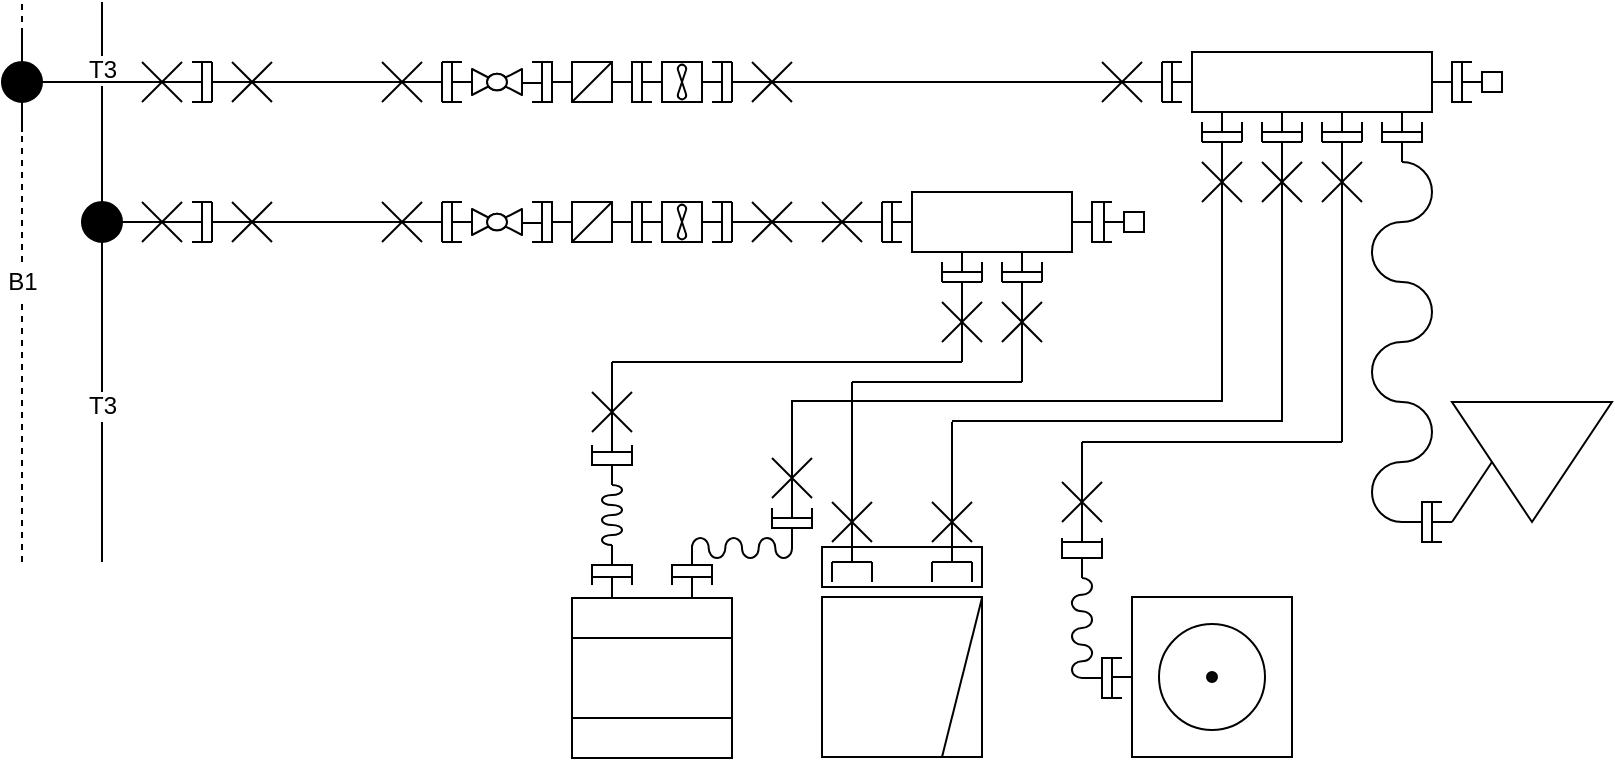 <mxfile version="10.8.0" type="github"><diagram id="KlikvjiiUTKJqwpE6vTZ" name="Page-1"><mxGraphModel dx="1099" dy="670" grid="1" gridSize="5" guides="1" tooltips="1" connect="1" arrows="1" fold="1" page="1" pageScale="1" pageWidth="850" pageHeight="1100" math="0" shadow="0"><root><mxCell id="0"/><mxCell id="1" parent="0"/><mxCell id="VxqXGjJrr0sxEX1xJO__-27" value="" style="endArrow=none;dashed=1;html=1;" parent="1" edge="1"><mxGeometry width="50" height="50" relative="1" as="geometry"><mxPoint x="40" y="480" as="sourcePoint"/><mxPoint x="40" y="200" as="targetPoint"/></mxGeometry></mxCell><mxCell id="VxqXGjJrr0sxEX1xJO__-28" value="B1&lt;br&gt;" style="text;html=1;resizable=0;points=[];align=center;verticalAlign=middle;labelBackgroundColor=#ffffff;" parent="VxqXGjJrr0sxEX1xJO__-27" vertex="1" connectable="0"><mxGeometry x="-0.107" y="-3" relative="1" as="geometry"><mxPoint x="-3" y="-15" as="offset"/></mxGeometry></mxCell><mxCell id="VxqXGjJrr0sxEX1xJO__-29" value="" style="endArrow=none;html=1;" parent="1" edge="1" source="RMMYetKMO83fnv9GqVgS-33"><mxGeometry width="50" height="50" relative="1" as="geometry"><mxPoint x="80" y="480" as="sourcePoint"/><mxPoint x="80" y="200" as="targetPoint"/></mxGeometry></mxCell><mxCell id="VxqXGjJrr0sxEX1xJO__-30" value="T3" style="text;html=1;resizable=0;points=[];align=center;verticalAlign=middle;labelBackgroundColor=#ffffff;" parent="VxqXGjJrr0sxEX1xJO__-29" vertex="1" connectable="0"><mxGeometry x="-0.086" relative="1" as="geometry"><mxPoint y="-12" as="offset"/></mxGeometry></mxCell><mxCell id="VxqXGjJrr0sxEX1xJO__-76" value="" style="group" parent="1" vertex="1" connectable="0"><mxGeometry x="30" y="500" width="40" height="20" as="geometry"/></mxCell><mxCell id="VxqXGjJrr0sxEX1xJO__-84" value="" style="endArrow=none;html=1;" parent="1" edge="1"><mxGeometry width="50" height="50" relative="1" as="geometry"><mxPoint x="100" y="240" as="sourcePoint"/><mxPoint x="40" y="240" as="targetPoint"/></mxGeometry></mxCell><mxCell id="VxqXGjJrr0sxEX1xJO__-171" value="" style="group" parent="1" vertex="1" connectable="0"><mxGeometry x="100" y="230.0" width="30" height="20" as="geometry"/></mxCell><mxCell id="VxqXGjJrr0sxEX1xJO__-172" value="" style="endArrow=none;html=1;" parent="VxqXGjJrr0sxEX1xJO__-171" edge="1"><mxGeometry width="50" height="50" relative="1" as="geometry"><mxPoint x="30" y="20" as="sourcePoint"/><mxPoint x="30" as="targetPoint"/></mxGeometry></mxCell><mxCell id="VxqXGjJrr0sxEX1xJO__-173" value="" style="endArrow=none;html=1;" parent="VxqXGjJrr0sxEX1xJO__-171" edge="1"><mxGeometry width="50" height="50" relative="1" as="geometry"><mxPoint y="10" as="sourcePoint"/><mxPoint x="30" y="10" as="targetPoint"/></mxGeometry></mxCell><mxCell id="VxqXGjJrr0sxEX1xJO__-174" value="" style="endArrow=none;html=1;" parent="VxqXGjJrr0sxEX1xJO__-171" edge="1"><mxGeometry width="50" height="50" relative="1" as="geometry"><mxPoint x="20" y="20" as="sourcePoint"/><mxPoint as="targetPoint"/></mxGeometry></mxCell><mxCell id="VxqXGjJrr0sxEX1xJO__-175" value="" style="endArrow=none;html=1;" parent="VxqXGjJrr0sxEX1xJO__-171" edge="1"><mxGeometry width="50" height="50" relative="1" as="geometry"><mxPoint y="20" as="sourcePoint"/><mxPoint x="20" as="targetPoint"/></mxGeometry></mxCell><mxCell id="VxqXGjJrr0sxEX1xJO__-183" value="" style="group;rotation=180;" parent="1" vertex="1" connectable="0"><mxGeometry x="125" y="230" width="40" height="20.0" as="geometry"/></mxCell><mxCell id="VxqXGjJrr0sxEX1xJO__-184" value="" style="endArrow=none;html=1;" parent="VxqXGjJrr0sxEX1xJO__-183" edge="1"><mxGeometry width="50" height="50" relative="1" as="geometry"><mxPoint x="10" as="sourcePoint"/><mxPoint x="10" y="20" as="targetPoint"/></mxGeometry></mxCell><mxCell id="VxqXGjJrr0sxEX1xJO__-185" value="" style="endArrow=none;html=1;" parent="VxqXGjJrr0sxEX1xJO__-183" edge="1"><mxGeometry width="50" height="50" relative="1" as="geometry"><mxPoint x="40" y="10" as="sourcePoint"/><mxPoint x="10" y="10" as="targetPoint"/></mxGeometry></mxCell><mxCell id="VxqXGjJrr0sxEX1xJO__-186" value="" style="endArrow=none;html=1;" parent="VxqXGjJrr0sxEX1xJO__-183" edge="1"><mxGeometry width="50" height="50" relative="1" as="geometry"><mxPoint x="20" as="sourcePoint"/><mxPoint x="40" y="20" as="targetPoint"/></mxGeometry></mxCell><mxCell id="VxqXGjJrr0sxEX1xJO__-187" value="" style="endArrow=none;html=1;" parent="VxqXGjJrr0sxEX1xJO__-183" edge="1"><mxGeometry width="50" height="50" relative="1" as="geometry"><mxPoint x="40" as="sourcePoint"/><mxPoint x="20" y="20" as="targetPoint"/></mxGeometry></mxCell><mxCell id="VxqXGjJrr0sxEX1xJO__-188" value="" style="endArrow=none;html=1;" parent="VxqXGjJrr0sxEX1xJO__-183" edge="1"><mxGeometry width="50" height="50" relative="1" as="geometry"><mxPoint y="20" as="sourcePoint"/><mxPoint x="10" y="20" as="targetPoint"/></mxGeometry></mxCell><mxCell id="VxqXGjJrr0sxEX1xJO__-189" value="" style="endArrow=none;html=1;" parent="VxqXGjJrr0sxEX1xJO__-183" edge="1"><mxGeometry width="50" height="50" relative="1" as="geometry"><mxPoint as="sourcePoint"/><mxPoint x="10" as="targetPoint"/></mxGeometry></mxCell><mxCell id="VxqXGjJrr0sxEX1xJO__-190" value="" style="group" parent="1" vertex="1" connectable="0"><mxGeometry x="220" y="230" width="80" height="20.5" as="geometry"/></mxCell><mxCell id="VxqXGjJrr0sxEX1xJO__-191" value="" style="endArrow=none;html=1;" parent="VxqXGjJrr0sxEX1xJO__-190" edge="1"><mxGeometry width="50" height="50" relative="1" as="geometry"><mxPoint x="30" y="20" as="sourcePoint"/><mxPoint x="30" as="targetPoint"/></mxGeometry></mxCell><mxCell id="VxqXGjJrr0sxEX1xJO__-192" value="" style="endArrow=none;html=1;" parent="VxqXGjJrr0sxEX1xJO__-190" edge="1"><mxGeometry width="50" height="50" relative="1" as="geometry"><mxPoint y="10" as="sourcePoint"/><mxPoint x="30" y="10" as="targetPoint"/></mxGeometry></mxCell><mxCell id="VxqXGjJrr0sxEX1xJO__-193" value="" style="endArrow=none;html=1;" parent="VxqXGjJrr0sxEX1xJO__-190" edge="1"><mxGeometry width="50" height="50" relative="1" as="geometry"><mxPoint x="20" y="20" as="sourcePoint"/><mxPoint as="targetPoint"/></mxGeometry></mxCell><mxCell id="VxqXGjJrr0sxEX1xJO__-194" value="" style="endArrow=none;html=1;" parent="VxqXGjJrr0sxEX1xJO__-190" edge="1"><mxGeometry width="50" height="50" relative="1" as="geometry"><mxPoint y="20" as="sourcePoint"/><mxPoint x="20" as="targetPoint"/></mxGeometry></mxCell><mxCell id="VxqXGjJrr0sxEX1xJO__-195" value="" style="endArrow=none;html=1;" parent="VxqXGjJrr0sxEX1xJO__-190" edge="1"><mxGeometry width="50" height="50" relative="1" as="geometry"><mxPoint x="40" y="1.137e-13" as="sourcePoint"/><mxPoint x="30" y="1.137e-13" as="targetPoint"/></mxGeometry></mxCell><mxCell id="VxqXGjJrr0sxEX1xJO__-196" value="" style="endArrow=none;html=1;" parent="VxqXGjJrr0sxEX1xJO__-190" edge="1"><mxGeometry width="50" height="50" relative="1" as="geometry"><mxPoint x="40" y="20.0" as="sourcePoint"/><mxPoint x="30" y="20.0" as="targetPoint"/></mxGeometry></mxCell><mxCell id="RMMYetKMO83fnv9GqVgS-141" value="" style="group" vertex="1" connectable="0" parent="VxqXGjJrr0sxEX1xJO__-190"><mxGeometry x="35" width="45" height="20.5" as="geometry"/></mxCell><mxCell id="RMMYetKMO83fnv9GqVgS-142" value="" style="verticalLabelPosition=bottom;align=center;html=1;verticalAlign=top;pointerEvents=1;dashed=0;shape=mxgraph.pid2valves.valve;valveType=ball" vertex="1" parent="RMMYetKMO83fnv9GqVgS-141"><mxGeometry x="10" y="3.5" width="25" height="13" as="geometry"/></mxCell><mxCell id="RMMYetKMO83fnv9GqVgS-143" value="" style="verticalLabelPosition=bottom;align=center;dashed=0;html=1;verticalAlign=top;shape=mxgraph.pid.piping.flange_in;pointerEvents=1;" vertex="1" parent="RMMYetKMO83fnv9GqVgS-141"><mxGeometry x="35" y="0.5" width="10" height="20" as="geometry"/></mxCell><mxCell id="RMMYetKMO83fnv9GqVgS-144" value="" style="verticalLabelPosition=bottom;align=center;dashed=0;html=1;verticalAlign=top;shape=mxgraph.pid.piping.flange_in;pointerEvents=1;direction=west;" vertex="1" parent="RMMYetKMO83fnv9GqVgS-141"><mxGeometry width="10" height="20" as="geometry"/></mxCell><mxCell id="VxqXGjJrr0sxEX1xJO__-208" value="" style="endArrow=none;html=1;" parent="1" edge="1"><mxGeometry width="50" height="50" relative="1" as="geometry"><mxPoint x="165" y="240" as="sourcePoint"/><mxPoint x="220" y="240" as="targetPoint"/></mxGeometry></mxCell><mxCell id="VxqXGjJrr0sxEX1xJO__-222" value="" style="verticalLabelPosition=bottom;align=center;dashed=0;html=1;verticalAlign=top;shape=mxgraph.pid.piping.welded_connection;direction=south;" parent="1" vertex="1"><mxGeometry x="30" y="215" width="20" height="50" as="geometry"/></mxCell><mxCell id="VxqXGjJrr0sxEX1xJO__-228" value="" style="group;direction=west;rotation=180;" parent="1" vertex="1" connectable="0"><mxGeometry x="385" y="230" width="40" height="20.0" as="geometry"/></mxCell><mxCell id="VxqXGjJrr0sxEX1xJO__-229" value="" style="endArrow=none;html=1;" parent="VxqXGjJrr0sxEX1xJO__-228" edge="1"><mxGeometry width="50" height="50" relative="1" as="geometry"><mxPoint x="10" as="sourcePoint"/><mxPoint x="10" y="20" as="targetPoint"/></mxGeometry></mxCell><mxCell id="VxqXGjJrr0sxEX1xJO__-230" value="" style="endArrow=none;html=1;" parent="VxqXGjJrr0sxEX1xJO__-228" edge="1"><mxGeometry width="50" height="50" relative="1" as="geometry"><mxPoint x="40" y="10" as="sourcePoint"/><mxPoint x="10" y="10" as="targetPoint"/></mxGeometry></mxCell><mxCell id="VxqXGjJrr0sxEX1xJO__-231" value="" style="endArrow=none;html=1;" parent="VxqXGjJrr0sxEX1xJO__-228" edge="1"><mxGeometry width="50" height="50" relative="1" as="geometry"><mxPoint x="20" as="sourcePoint"/><mxPoint x="40" y="20" as="targetPoint"/></mxGeometry></mxCell><mxCell id="VxqXGjJrr0sxEX1xJO__-232" value="" style="endArrow=none;html=1;" parent="VxqXGjJrr0sxEX1xJO__-228" edge="1"><mxGeometry width="50" height="50" relative="1" as="geometry"><mxPoint x="40" as="sourcePoint"/><mxPoint x="20" y="20" as="targetPoint"/></mxGeometry></mxCell><mxCell id="VxqXGjJrr0sxEX1xJO__-233" value="" style="endArrow=none;html=1;" parent="VxqXGjJrr0sxEX1xJO__-228" edge="1"><mxGeometry width="50" height="50" relative="1" as="geometry"><mxPoint y="20" as="sourcePoint"/><mxPoint x="10" y="20" as="targetPoint"/></mxGeometry></mxCell><mxCell id="VxqXGjJrr0sxEX1xJO__-234" value="" style="endArrow=none;html=1;" parent="VxqXGjJrr0sxEX1xJO__-228" edge="1"><mxGeometry width="50" height="50" relative="1" as="geometry"><mxPoint as="sourcePoint"/><mxPoint x="10" as="targetPoint"/></mxGeometry></mxCell><mxCell id="VxqXGjJrr0sxEX1xJO__-235" value="" style="group" parent="1" vertex="1" connectable="0"><mxGeometry x="580" y="230" width="40" height="20.0" as="geometry"/></mxCell><mxCell id="VxqXGjJrr0sxEX1xJO__-236" value="" style="endArrow=none;html=1;" parent="VxqXGjJrr0sxEX1xJO__-235" edge="1"><mxGeometry width="50" height="50" relative="1" as="geometry"><mxPoint x="30" y="20" as="sourcePoint"/><mxPoint x="30" as="targetPoint"/></mxGeometry></mxCell><mxCell id="VxqXGjJrr0sxEX1xJO__-237" value="" style="endArrow=none;html=1;" parent="VxqXGjJrr0sxEX1xJO__-235" edge="1"><mxGeometry width="50" height="50" relative="1" as="geometry"><mxPoint y="10" as="sourcePoint"/><mxPoint x="30" y="10" as="targetPoint"/></mxGeometry></mxCell><mxCell id="VxqXGjJrr0sxEX1xJO__-238" value="" style="endArrow=none;html=1;" parent="VxqXGjJrr0sxEX1xJO__-235" edge="1"><mxGeometry width="50" height="50" relative="1" as="geometry"><mxPoint x="20" y="20" as="sourcePoint"/><mxPoint as="targetPoint"/></mxGeometry></mxCell><mxCell id="VxqXGjJrr0sxEX1xJO__-239" value="" style="endArrow=none;html=1;" parent="VxqXGjJrr0sxEX1xJO__-235" edge="1"><mxGeometry width="50" height="50" relative="1" as="geometry"><mxPoint y="20" as="sourcePoint"/><mxPoint x="20" as="targetPoint"/></mxGeometry></mxCell><mxCell id="VxqXGjJrr0sxEX1xJO__-240" value="" style="endArrow=none;html=1;" parent="VxqXGjJrr0sxEX1xJO__-235" edge="1"><mxGeometry width="50" height="50" relative="1" as="geometry"><mxPoint x="40" y="1.137e-13" as="sourcePoint"/><mxPoint x="30" y="1.137e-13" as="targetPoint"/></mxGeometry></mxCell><mxCell id="VxqXGjJrr0sxEX1xJO__-241" value="" style="endArrow=none;html=1;" parent="VxqXGjJrr0sxEX1xJO__-235" edge="1"><mxGeometry width="50" height="50" relative="1" as="geometry"><mxPoint x="40" y="20.0" as="sourcePoint"/><mxPoint x="30" y="20.0" as="targetPoint"/></mxGeometry></mxCell><mxCell id="VxqXGjJrr0sxEX1xJO__-243" value="" style="verticalLabelPosition=bottom;align=center;dashed=0;html=1;verticalAlign=top;shape=mxgraph.pid.piping.plug;" parent="1" vertex="1"><mxGeometry x="770" y="235" width="10" height="10" as="geometry"/></mxCell><mxCell id="VxqXGjJrr0sxEX1xJO__-249" value="" style="verticalLabelPosition=bottom;align=center;dashed=0;html=1;verticalAlign=top;shape=mxgraph.pid.piping.flange_in;pointerEvents=1;direction=west;" parent="1" vertex="1"><mxGeometry x="760" y="230.0" width="10" height="20" as="geometry"/></mxCell><mxCell id="VxqXGjJrr0sxEX1xJO__-255" value="" style="group" parent="1" vertex="1" connectable="0"><mxGeometry x="615" y="225" width="150" height="65.0" as="geometry"/></mxCell><mxCell id="VxqXGjJrr0sxEX1xJO__-247" value="" style="group" parent="VxqXGjJrr0sxEX1xJO__-255" vertex="1" connectable="0"><mxGeometry width="150" height="30" as="geometry"/></mxCell><mxCell id="VxqXGjJrr0sxEX1xJO__-244" value="" style="rounded=0;whiteSpace=wrap;html=1;" parent="VxqXGjJrr0sxEX1xJO__-247" vertex="1"><mxGeometry x="10" width="120" height="30" as="geometry"/></mxCell><mxCell id="VxqXGjJrr0sxEX1xJO__-245" value="" style="verticalLabelPosition=bottom;align=center;dashed=0;html=1;verticalAlign=top;shape=mxgraph.pid.piping.flange_in;pointerEvents=1;direction=west;" parent="VxqXGjJrr0sxEX1xJO__-247" vertex="1"><mxGeometry y="5.0" width="10" height="20" as="geometry"/></mxCell><mxCell id="VxqXGjJrr0sxEX1xJO__-246" value="" style="verticalLabelPosition=bottom;align=center;dashed=0;html=1;verticalAlign=top;shape=mxgraph.pid.piping.hose_connection;pointerEvents=1;" parent="VxqXGjJrr0sxEX1xJO__-247" vertex="1"><mxGeometry x="130" y="5.0" width="20" height="20" as="geometry"/></mxCell><mxCell id="VxqXGjJrr0sxEX1xJO__-251" value="" style="verticalLabelPosition=bottom;align=center;dashed=0;html=1;verticalAlign=top;shape=mxgraph.pid.piping.flange_in;pointerEvents=1;direction=south;" parent="VxqXGjJrr0sxEX1xJO__-255" vertex="1"><mxGeometry x="15" y="30.0" width="20" height="10" as="geometry"/></mxCell><mxCell id="VxqXGjJrr0sxEX1xJO__-252" value="" style="verticalLabelPosition=bottom;align=center;dashed=0;html=1;verticalAlign=top;shape=mxgraph.pid.piping.flange_in;pointerEvents=1;direction=south;" parent="VxqXGjJrr0sxEX1xJO__-255" vertex="1"><mxGeometry x="45" y="30.0" width="20" height="10" as="geometry"/></mxCell><mxCell id="VxqXGjJrr0sxEX1xJO__-253" value="" style="verticalLabelPosition=bottom;align=center;dashed=0;html=1;verticalAlign=top;shape=mxgraph.pid.piping.flange_in;pointerEvents=1;direction=south;" parent="VxqXGjJrr0sxEX1xJO__-255" vertex="1"><mxGeometry x="75" y="30.0" width="20" height="10" as="geometry"/></mxCell><mxCell id="VxqXGjJrr0sxEX1xJO__-254" value="" style="verticalLabelPosition=bottom;align=center;dashed=0;html=1;verticalAlign=top;shape=mxgraph.pid.piping.flange_in;pointerEvents=1;direction=south;" parent="VxqXGjJrr0sxEX1xJO__-255" vertex="1"><mxGeometry x="105" y="30.0" width="20" height="10" as="geometry"/></mxCell><mxCell id="VxqXGjJrr0sxEX1xJO__-270" value="" style="group;direction=west;rotation=-89;" parent="VxqXGjJrr0sxEX1xJO__-255" vertex="1" connectable="0"><mxGeometry x="65" y="45" width="40" height="20.0" as="geometry"/></mxCell><mxCell id="VxqXGjJrr0sxEX1xJO__-271" value="" style="endArrow=none;html=1;" parent="VxqXGjJrr0sxEX1xJO__-270" edge="1"><mxGeometry width="50" height="50" relative="1" as="geometry"><mxPoint x="30" as="sourcePoint"/><mxPoint x="10" as="targetPoint"/></mxGeometry></mxCell><mxCell id="VxqXGjJrr0sxEX1xJO__-272" value="" style="endArrow=none;html=1;" parent="VxqXGjJrr0sxEX1xJO__-270" edge="1"><mxGeometry width="50" height="50" relative="1" as="geometry"><mxPoint x="20" y="30" as="sourcePoint"/><mxPoint x="20" as="targetPoint"/></mxGeometry></mxCell><mxCell id="VxqXGjJrr0sxEX1xJO__-273" value="" style="endArrow=none;html=1;" parent="VxqXGjJrr0sxEX1xJO__-270" edge="1"><mxGeometry width="50" height="50" relative="1" as="geometry"><mxPoint x="30" y="10" as="sourcePoint"/><mxPoint x="10" y="30" as="targetPoint"/></mxGeometry></mxCell><mxCell id="VxqXGjJrr0sxEX1xJO__-274" value="" style="endArrow=none;html=1;" parent="VxqXGjJrr0sxEX1xJO__-270" edge="1"><mxGeometry width="50" height="50" relative="1" as="geometry"><mxPoint x="30" y="30" as="sourcePoint"/><mxPoint x="10" y="10" as="targetPoint"/></mxGeometry></mxCell><mxCell id="VxqXGjJrr0sxEX1xJO__-275" value="" style="endArrow=none;html=1;" parent="VxqXGjJrr0sxEX1xJO__-270" edge="1"><mxGeometry width="50" height="50" relative="1" as="geometry"><mxPoint x="10" y="-10" as="sourcePoint"/><mxPoint x="10" as="targetPoint"/></mxGeometry></mxCell><mxCell id="VxqXGjJrr0sxEX1xJO__-276" value="" style="endArrow=none;html=1;" parent="VxqXGjJrr0sxEX1xJO__-270" edge="1"><mxGeometry width="50" height="50" relative="1" as="geometry"><mxPoint x="30" y="-10" as="sourcePoint"/><mxPoint x="30" as="targetPoint"/></mxGeometry></mxCell><mxCell id="VxqXGjJrr0sxEX1xJO__-256" value="" style="group;direction=west;rotation=-89;" parent="1" vertex="1" connectable="0"><mxGeometry x="620" y="270" width="40" height="20.0" as="geometry"/></mxCell><mxCell id="VxqXGjJrr0sxEX1xJO__-257" value="" style="endArrow=none;html=1;" parent="VxqXGjJrr0sxEX1xJO__-256" edge="1"><mxGeometry width="50" height="50" relative="1" as="geometry"><mxPoint x="30" as="sourcePoint"/><mxPoint x="10" as="targetPoint"/></mxGeometry></mxCell><mxCell id="VxqXGjJrr0sxEX1xJO__-258" value="" style="endArrow=none;html=1;" parent="VxqXGjJrr0sxEX1xJO__-256" edge="1"><mxGeometry width="50" height="50" relative="1" as="geometry"><mxPoint x="20" y="30" as="sourcePoint"/><mxPoint x="20" as="targetPoint"/></mxGeometry></mxCell><mxCell id="VxqXGjJrr0sxEX1xJO__-259" value="" style="endArrow=none;html=1;" parent="VxqXGjJrr0sxEX1xJO__-256" edge="1"><mxGeometry width="50" height="50" relative="1" as="geometry"><mxPoint x="30" y="10" as="sourcePoint"/><mxPoint x="10" y="30" as="targetPoint"/></mxGeometry></mxCell><mxCell id="VxqXGjJrr0sxEX1xJO__-260" value="" style="endArrow=none;html=1;" parent="VxqXGjJrr0sxEX1xJO__-256" edge="1"><mxGeometry width="50" height="50" relative="1" as="geometry"><mxPoint x="30" y="30" as="sourcePoint"/><mxPoint x="10" y="10" as="targetPoint"/></mxGeometry></mxCell><mxCell id="VxqXGjJrr0sxEX1xJO__-261" value="" style="endArrow=none;html=1;" parent="VxqXGjJrr0sxEX1xJO__-256" edge="1"><mxGeometry width="50" height="50" relative="1" as="geometry"><mxPoint x="10" y="-10" as="sourcePoint"/><mxPoint x="10" as="targetPoint"/></mxGeometry></mxCell><mxCell id="VxqXGjJrr0sxEX1xJO__-262" value="" style="endArrow=none;html=1;" parent="VxqXGjJrr0sxEX1xJO__-256" edge="1"><mxGeometry width="50" height="50" relative="1" as="geometry"><mxPoint x="30" y="-10" as="sourcePoint"/><mxPoint x="30" as="targetPoint"/></mxGeometry></mxCell><mxCell id="VxqXGjJrr0sxEX1xJO__-263" value="" style="group;direction=west;rotation=-89;" parent="1" vertex="1" connectable="0"><mxGeometry x="650" y="270" width="40" height="20.0" as="geometry"/></mxCell><mxCell id="VxqXGjJrr0sxEX1xJO__-264" value="" style="endArrow=none;html=1;" parent="VxqXGjJrr0sxEX1xJO__-263" edge="1"><mxGeometry width="50" height="50" relative="1" as="geometry"><mxPoint x="30" as="sourcePoint"/><mxPoint x="10" as="targetPoint"/></mxGeometry></mxCell><mxCell id="VxqXGjJrr0sxEX1xJO__-265" value="" style="endArrow=none;html=1;" parent="VxqXGjJrr0sxEX1xJO__-263" edge="1"><mxGeometry width="50" height="50" relative="1" as="geometry"><mxPoint x="20" y="30" as="sourcePoint"/><mxPoint x="20" as="targetPoint"/></mxGeometry></mxCell><mxCell id="VxqXGjJrr0sxEX1xJO__-266" value="" style="endArrow=none;html=1;" parent="VxqXGjJrr0sxEX1xJO__-263" edge="1"><mxGeometry width="50" height="50" relative="1" as="geometry"><mxPoint x="30" y="10" as="sourcePoint"/><mxPoint x="10" y="30" as="targetPoint"/></mxGeometry></mxCell><mxCell id="VxqXGjJrr0sxEX1xJO__-267" value="" style="endArrow=none;html=1;" parent="VxqXGjJrr0sxEX1xJO__-263" edge="1"><mxGeometry width="50" height="50" relative="1" as="geometry"><mxPoint x="30" y="30" as="sourcePoint"/><mxPoint x="10" y="10" as="targetPoint"/></mxGeometry></mxCell><mxCell id="VxqXGjJrr0sxEX1xJO__-268" value="" style="endArrow=none;html=1;" parent="VxqXGjJrr0sxEX1xJO__-263" edge="1"><mxGeometry width="50" height="50" relative="1" as="geometry"><mxPoint x="10" y="-10" as="sourcePoint"/><mxPoint x="10" as="targetPoint"/></mxGeometry></mxCell><mxCell id="VxqXGjJrr0sxEX1xJO__-269" value="" style="endArrow=none;html=1;" parent="VxqXGjJrr0sxEX1xJO__-263" edge="1"><mxGeometry width="50" height="50" relative="1" as="geometry"><mxPoint x="30" y="-10" as="sourcePoint"/><mxPoint x="30" as="targetPoint"/></mxGeometry></mxCell><mxCell id="VxqXGjJrr0sxEX1xJO__-281" value="" style="group" parent="1" vertex="1" connectable="0"><mxGeometry x="715" y="260.0" width="30" height="220" as="geometry"/></mxCell><mxCell id="VxqXGjJrr0sxEX1xJO__-277" value="" style="shape=mxgraph.pid.fittings.hose;html=1;pointerEvents=1;align=center;verticalLabelPosition=bottom;verticalAlign=top;dashed=0;direction=south;" parent="VxqXGjJrr0sxEX1xJO__-281" vertex="1"><mxGeometry y="20.0" width="30" height="180" as="geometry"/></mxCell><mxCell id="VxqXGjJrr0sxEX1xJO__-278" value="" style="verticalLabelPosition=bottom;align=center;dashed=0;html=1;verticalAlign=top;shape=mxgraph.pid.piping.hose_connection;pointerEvents=1;direction=north;" parent="VxqXGjJrr0sxEX1xJO__-281" vertex="1"><mxGeometry x="5" width="20" height="20" as="geometry"/></mxCell><mxCell id="VxqXGjJrr0sxEX1xJO__-280" value="" style="verticalLabelPosition=bottom;align=center;dashed=0;html=1;verticalAlign=top;shape=mxgraph.pid.piping.hose_connection;pointerEvents=1;direction=east;" parent="VxqXGjJrr0sxEX1xJO__-281" vertex="1"><mxGeometry x="15" y="190" width="20" height="20" as="geometry"/></mxCell><mxCell id="VxqXGjJrr0sxEX1xJO__-284" value="" style="group" parent="1" vertex="1" connectable="0"><mxGeometry x="765" y="390" width="70" height="80" as="geometry"/></mxCell><mxCell id="VxqXGjJrr0sxEX1xJO__-282" value="" style="triangle;whiteSpace=wrap;html=1;rotation=90;" parent="VxqXGjJrr0sxEX1xJO__-284" vertex="1"><mxGeometry width="60" height="80" as="geometry"/></mxCell><mxCell id="VxqXGjJrr0sxEX1xJO__-283" value="" style="endArrow=none;html=1;exitX=0.5;exitY=1;exitDx=0;exitDy=0;" parent="VxqXGjJrr0sxEX1xJO__-284" source="VxqXGjJrr0sxEX1xJO__-282" edge="1"><mxGeometry width="50" height="50" relative="1" as="geometry"><mxPoint x="50" y="40" as="sourcePoint"/><mxPoint x="-10" y="70" as="targetPoint"/></mxGeometry></mxCell><mxCell id="VxqXGjJrr0sxEX1xJO__-285" value="" style="verticalLabelPosition=bottom;align=center;dashed=0;html=1;verticalAlign=top;shape=mxgraph.pid.piping.flange_in;pointerEvents=1;direction=west;" parent="1" vertex="1"><mxGeometry x="745" y="450.0" width="10" height="20" as="geometry"/></mxCell><mxCell id="VxqXGjJrr0sxEX1xJO__-286" value="" style="endArrow=none;html=1;" parent="1" edge="1"><mxGeometry width="50" height="50" relative="1" as="geometry"><mxPoint x="425" y="240" as="sourcePoint"/><mxPoint x="580" y="240" as="targetPoint"/></mxGeometry></mxCell><mxCell id="VxqXGjJrr0sxEX1xJO__-300" value="" style="group" parent="1" vertex="1" connectable="0"><mxGeometry x="560" y="468.0" width="30" height="80" as="geometry"/></mxCell><mxCell id="VxqXGjJrr0sxEX1xJO__-296" value="" style="shape=mxgraph.pid.fittings.hose;html=1;pointerEvents=1;align=center;verticalLabelPosition=bottom;verticalAlign=top;dashed=0;direction=south;" parent="VxqXGjJrr0sxEX1xJO__-300" vertex="1"><mxGeometry x="5" y="20.0" width="10" height="50" as="geometry"/></mxCell><mxCell id="VxqXGjJrr0sxEX1xJO__-297" value="" style="verticalLabelPosition=bottom;align=center;dashed=0;html=1;verticalAlign=top;shape=mxgraph.pid.piping.hose_connection;pointerEvents=1;fillColor=#080808;" parent="VxqXGjJrr0sxEX1xJO__-300" vertex="1"><mxGeometry x="10" y="60" width="20" height="20" as="geometry"/></mxCell><mxCell id="VxqXGjJrr0sxEX1xJO__-298" value="" style="verticalLabelPosition=bottom;align=center;dashed=0;html=1;verticalAlign=top;shape=mxgraph.pid.piping.hose_connection;pointerEvents=1;fillColor=#080808;direction=north;" parent="VxqXGjJrr0sxEX1xJO__-300" vertex="1"><mxGeometry width="20" height="20" as="geometry"/></mxCell><mxCell id="VxqXGjJrr0sxEX1xJO__-301" value="" style="group" parent="1" vertex="1" connectable="0"><mxGeometry x="585" y="497.5" width="90" height="80" as="geometry"/></mxCell><mxCell id="VxqXGjJrr0sxEX1xJO__-291" value="" style="group" parent="VxqXGjJrr0sxEX1xJO__-301" vertex="1" connectable="0"><mxGeometry x="10" width="80" height="80" as="geometry"/></mxCell><mxCell id="VxqXGjJrr0sxEX1xJO__-288" value="" style="whiteSpace=wrap;html=1;aspect=fixed;" parent="VxqXGjJrr0sxEX1xJO__-291" vertex="1"><mxGeometry width="80" height="80" as="geometry"/></mxCell><mxCell id="VxqXGjJrr0sxEX1xJO__-289" value="" style="ellipse;whiteSpace=wrap;html=1;aspect=fixed;" parent="VxqXGjJrr0sxEX1xJO__-291" vertex="1"><mxGeometry x="13.5" y="13.5" width="53" height="53" as="geometry"/></mxCell><mxCell id="VxqXGjJrr0sxEX1xJO__-290" value="" style="ellipse;whiteSpace=wrap;html=1;aspect=fixed;fillColor=#080808;" parent="VxqXGjJrr0sxEX1xJO__-291" vertex="1"><mxGeometry x="37.5" y="37.5" width="5" height="5" as="geometry"/></mxCell><mxCell id="VxqXGjJrr0sxEX1xJO__-299" value="" style="verticalLabelPosition=bottom;align=center;dashed=0;html=1;verticalAlign=top;shape=mxgraph.pid.piping.flange_in;pointerEvents=1;fillColor=#080808;direction=west;" parent="VxqXGjJrr0sxEX1xJO__-301" vertex="1"><mxGeometry y="30.0" width="10" height="20" as="geometry"/></mxCell><mxCell id="VxqXGjJrr0sxEX1xJO__-302" value="" style="group;fillColor=none;rotation=90;" parent="1" vertex="1" connectable="0"><mxGeometry x="555" y="445.0" width="30" height="20" as="geometry"/></mxCell><mxCell id="VxqXGjJrr0sxEX1xJO__-303" value="" style="endArrow=none;html=1;" parent="VxqXGjJrr0sxEX1xJO__-302" edge="1"><mxGeometry width="50" height="50" relative="1" as="geometry"><mxPoint x="5" y="25" as="sourcePoint"/><mxPoint x="25" y="25" as="targetPoint"/></mxGeometry></mxCell><mxCell id="VxqXGjJrr0sxEX1xJO__-304" value="" style="endArrow=none;html=1;" parent="VxqXGjJrr0sxEX1xJO__-302" edge="1"><mxGeometry width="50" height="50" relative="1" as="geometry"><mxPoint x="15" y="-5" as="sourcePoint"/><mxPoint x="15" y="25" as="targetPoint"/><Array as="points"/></mxGeometry></mxCell><mxCell id="VxqXGjJrr0sxEX1xJO__-305" value="" style="endArrow=none;html=1;" parent="VxqXGjJrr0sxEX1xJO__-302" edge="1"><mxGeometry width="50" height="50" relative="1" as="geometry"><mxPoint x="5" y="15" as="sourcePoint"/><mxPoint x="25" y="-5" as="targetPoint"/></mxGeometry></mxCell><mxCell id="VxqXGjJrr0sxEX1xJO__-306" value="" style="endArrow=none;html=1;" parent="VxqXGjJrr0sxEX1xJO__-302" edge="1"><mxGeometry width="50" height="50" relative="1" as="geometry"><mxPoint x="5" y="-5" as="sourcePoint"/><mxPoint x="25" y="15" as="targetPoint"/></mxGeometry></mxCell><mxCell id="VxqXGjJrr0sxEX1xJO__-308" value="" style="endArrow=none;html=1;" parent="1" edge="1"><mxGeometry width="50" height="50" relative="1" as="geometry"><mxPoint x="570" y="420" as="sourcePoint"/><mxPoint x="700" y="420" as="targetPoint"/></mxGeometry></mxCell><mxCell id="VxqXGjJrr0sxEX1xJO__-310" value="" style="endArrow=none;html=1;" parent="1" edge="1"><mxGeometry width="50" height="50" relative="1" as="geometry"><mxPoint x="700" y="420" as="sourcePoint"/><mxPoint x="700" y="300" as="targetPoint"/></mxGeometry></mxCell><mxCell id="VxqXGjJrr0sxEX1xJO__-332" value="" style="group" parent="1" vertex="1" connectable="0"><mxGeometry x="435" y="460" width="90" height="117.5" as="geometry"/></mxCell><mxCell id="VxqXGjJrr0sxEX1xJO__-311" value="" style="whiteSpace=wrap;html=1;aspect=fixed;fillColor=none;" parent="VxqXGjJrr0sxEX1xJO__-332" vertex="1"><mxGeometry x="5" y="37.5" width="80" height="80" as="geometry"/></mxCell><mxCell id="VxqXGjJrr0sxEX1xJO__-312" value="" style="endArrow=none;html=1;exitX=0.75;exitY=1;exitDx=0;exitDy=0;entryX=1;entryY=0.006;entryDx=0;entryDy=0;entryPerimeter=0;" parent="VxqXGjJrr0sxEX1xJO__-332" source="VxqXGjJrr0sxEX1xJO__-311" target="VxqXGjJrr0sxEX1xJO__-311" edge="1"><mxGeometry width="50" height="50" relative="1" as="geometry"><mxPoint x="75" y="37.5" as="sourcePoint"/><mxPoint x="90" y="-32.5" as="targetPoint"/></mxGeometry></mxCell><mxCell id="VxqXGjJrr0sxEX1xJO__-331" value="" style="group" parent="VxqXGjJrr0sxEX1xJO__-332" vertex="1" connectable="0"><mxGeometry width="90" height="32.5" as="geometry"/></mxCell><mxCell id="VxqXGjJrr0sxEX1xJO__-313" value="" style="rounded=0;whiteSpace=wrap;html=1;fillColor=none;" parent="VxqXGjJrr0sxEX1xJO__-331" vertex="1"><mxGeometry x="5" y="12.5" width="80" height="20" as="geometry"/></mxCell><mxCell id="VxqXGjJrr0sxEX1xJO__-314" value="" style="group;fillColor=none;direction=west;rotation=90;" parent="VxqXGjJrr0sxEX1xJO__-331" vertex="1" connectable="0"><mxGeometry width="40" height="20.0" as="geometry"/></mxCell><mxCell id="VxqXGjJrr0sxEX1xJO__-315" value="" style="endArrow=none;html=1;" parent="VxqXGjJrr0sxEX1xJO__-314" edge="1"><mxGeometry width="50" height="50" relative="1" as="geometry"><mxPoint x="10" y="20" as="sourcePoint"/><mxPoint x="30" y="20" as="targetPoint"/></mxGeometry></mxCell><mxCell id="VxqXGjJrr0sxEX1xJO__-316" value="" style="endArrow=none;html=1;" parent="VxqXGjJrr0sxEX1xJO__-314" edge="1"><mxGeometry width="50" height="50" relative="1" as="geometry"><mxPoint x="20" y="-10" as="sourcePoint"/><mxPoint x="20" y="20" as="targetPoint"/></mxGeometry></mxCell><mxCell id="VxqXGjJrr0sxEX1xJO__-317" value="" style="endArrow=none;html=1;" parent="VxqXGjJrr0sxEX1xJO__-314" edge="1"><mxGeometry width="50" height="50" relative="1" as="geometry"><mxPoint x="10" y="10" as="sourcePoint"/><mxPoint x="30" y="-10" as="targetPoint"/></mxGeometry></mxCell><mxCell id="VxqXGjJrr0sxEX1xJO__-318" value="" style="endArrow=none;html=1;" parent="VxqXGjJrr0sxEX1xJO__-314" edge="1"><mxGeometry width="50" height="50" relative="1" as="geometry"><mxPoint x="10" y="-10" as="sourcePoint"/><mxPoint x="30" y="10" as="targetPoint"/></mxGeometry></mxCell><mxCell id="VxqXGjJrr0sxEX1xJO__-319" value="" style="endArrow=none;html=1;" parent="VxqXGjJrr0sxEX1xJO__-314" edge="1"><mxGeometry width="50" height="50" relative="1" as="geometry"><mxPoint x="30" y="30" as="sourcePoint"/><mxPoint x="30" y="20" as="targetPoint"/></mxGeometry></mxCell><mxCell id="VxqXGjJrr0sxEX1xJO__-320" value="" style="endArrow=none;html=1;" parent="VxqXGjJrr0sxEX1xJO__-314" edge="1"><mxGeometry width="50" height="50" relative="1" as="geometry"><mxPoint x="10" y="30" as="sourcePoint"/><mxPoint x="10" y="20" as="targetPoint"/></mxGeometry></mxCell><mxCell id="VxqXGjJrr0sxEX1xJO__-321" value="" style="group;fillColor=none;direction=west;rotation=90;" parent="VxqXGjJrr0sxEX1xJO__-331" vertex="1" connectable="0"><mxGeometry x="50" width="40" height="20.0" as="geometry"/></mxCell><mxCell id="VxqXGjJrr0sxEX1xJO__-322" value="" style="endArrow=none;html=1;" parent="VxqXGjJrr0sxEX1xJO__-321" edge="1"><mxGeometry width="50" height="50" relative="1" as="geometry"><mxPoint x="10" y="20" as="sourcePoint"/><mxPoint x="30" y="20" as="targetPoint"/></mxGeometry></mxCell><mxCell id="VxqXGjJrr0sxEX1xJO__-323" value="" style="endArrow=none;html=1;" parent="VxqXGjJrr0sxEX1xJO__-321" edge="1"><mxGeometry width="50" height="50" relative="1" as="geometry"><mxPoint x="20" y="-10" as="sourcePoint"/><mxPoint x="20" y="20" as="targetPoint"/></mxGeometry></mxCell><mxCell id="VxqXGjJrr0sxEX1xJO__-324" value="" style="endArrow=none;html=1;" parent="VxqXGjJrr0sxEX1xJO__-321" edge="1"><mxGeometry width="50" height="50" relative="1" as="geometry"><mxPoint x="10" y="10" as="sourcePoint"/><mxPoint x="30" y="-10" as="targetPoint"/></mxGeometry></mxCell><mxCell id="VxqXGjJrr0sxEX1xJO__-325" value="" style="endArrow=none;html=1;" parent="VxqXGjJrr0sxEX1xJO__-321" edge="1"><mxGeometry width="50" height="50" relative="1" as="geometry"><mxPoint x="10" y="-10" as="sourcePoint"/><mxPoint x="30" y="10" as="targetPoint"/></mxGeometry></mxCell><mxCell id="VxqXGjJrr0sxEX1xJO__-326" value="" style="endArrow=none;html=1;" parent="VxqXGjJrr0sxEX1xJO__-321" edge="1"><mxGeometry width="50" height="50" relative="1" as="geometry"><mxPoint x="30" y="30" as="sourcePoint"/><mxPoint x="30" y="20" as="targetPoint"/></mxGeometry></mxCell><mxCell id="VxqXGjJrr0sxEX1xJO__-327" value="" style="endArrow=none;html=1;" parent="VxqXGjJrr0sxEX1xJO__-321" edge="1"><mxGeometry width="50" height="50" relative="1" as="geometry"><mxPoint x="10" y="30" as="sourcePoint"/><mxPoint x="10" y="20" as="targetPoint"/></mxGeometry></mxCell><mxCell id="VxqXGjJrr0sxEX1xJO__-333" value="" style="endArrow=none;html=1;" parent="1" edge="1"><mxGeometry width="50" height="50" relative="1" as="geometry"><mxPoint x="505" y="409.5" as="sourcePoint"/><mxPoint x="670" y="409.5" as="targetPoint"/></mxGeometry></mxCell><mxCell id="VxqXGjJrr0sxEX1xJO__-334" value="" style="endArrow=none;html=1;" parent="1" edge="1"><mxGeometry width="50" height="50" relative="1" as="geometry"><mxPoint x="505" y="450" as="sourcePoint"/><mxPoint x="505" y="410" as="targetPoint"/></mxGeometry></mxCell><mxCell id="VxqXGjJrr0sxEX1xJO__-335" value="" style="endArrow=none;html=1;" parent="1" edge="1"><mxGeometry width="50" height="50" relative="1" as="geometry"><mxPoint x="670" y="410" as="sourcePoint"/><mxPoint x="670" y="300" as="targetPoint"/></mxGeometry></mxCell><mxCell id="RMMYetKMO83fnv9GqVgS-13" value="" style="group" vertex="1" connectable="0" parent="1"><mxGeometry x="315" y="487.5" width="80" height="90.5" as="geometry"/></mxCell><mxCell id="RMMYetKMO83fnv9GqVgS-1" value="" style="whiteSpace=wrap;html=1;aspect=fixed;" vertex="1" parent="RMMYetKMO83fnv9GqVgS-13"><mxGeometry y="10.5" width="80" height="80" as="geometry"/></mxCell><mxCell id="RMMYetKMO83fnv9GqVgS-3" value="" style="endArrow=none;html=1;entryX=1;entryY=0.25;entryDx=0;entryDy=0;exitX=0;exitY=0.25;exitDx=0;exitDy=0;" edge="1" parent="RMMYetKMO83fnv9GqVgS-13" source="RMMYetKMO83fnv9GqVgS-1" target="RMMYetKMO83fnv9GqVgS-1"><mxGeometry width="50" height="50" relative="1" as="geometry"><mxPoint y="42.5" as="sourcePoint"/><mxPoint x="20" y="42.5" as="targetPoint"/></mxGeometry></mxCell><mxCell id="RMMYetKMO83fnv9GqVgS-4" value="" style="endArrow=none;html=1;entryX=1;entryY=0.75;entryDx=0;entryDy=0;exitX=0;exitY=0.75;exitDx=0;exitDy=0;" edge="1" parent="RMMYetKMO83fnv9GqVgS-13" source="RMMYetKMO83fnv9GqVgS-1" target="RMMYetKMO83fnv9GqVgS-1"><mxGeometry width="50" height="50" relative="1" as="geometry"><mxPoint x="45" y="62.5" as="sourcePoint"/><mxPoint x="65" y="62.5" as="targetPoint"/></mxGeometry></mxCell><mxCell id="RMMYetKMO83fnv9GqVgS-5" value="" style="verticalLabelPosition=bottom;align=center;dashed=0;html=1;verticalAlign=top;shape=mxgraph.pid.piping.flange_in;pointerEvents=1;direction=north;" vertex="1" parent="RMMYetKMO83fnv9GqVgS-13"><mxGeometry x="10" width="20" height="10" as="geometry"/></mxCell><mxCell id="RMMYetKMO83fnv9GqVgS-6" value="" style="verticalLabelPosition=bottom;align=center;dashed=0;html=1;verticalAlign=top;shape=mxgraph.pid.piping.flange_in;pointerEvents=1;direction=north;" vertex="1" parent="RMMYetKMO83fnv9GqVgS-13"><mxGeometry x="50" width="20" height="10" as="geometry"/></mxCell><mxCell id="RMMYetKMO83fnv9GqVgS-24" value="" style="group" vertex="1" connectable="0" parent="RMMYetKMO83fnv9GqVgS-13"><mxGeometry x="-5" y="-46.0" width="50" height="50.0" as="geometry"/></mxCell><mxCell id="RMMYetKMO83fnv9GqVgS-19" value="" style="shape=mxgraph.pid.fittings.hose;html=1;pointerEvents=1;align=center;verticalLabelPosition=bottom;verticalAlign=top;dashed=0;rotation=-90;" vertex="1" parent="RMMYetKMO83fnv9GqVgS-24"><mxGeometry x="10" y="10" width="30" height="10" as="geometry"/></mxCell><mxCell id="RMMYetKMO83fnv9GqVgS-23" value="" style="verticalLabelPosition=bottom;align=center;dashed=0;html=1;verticalAlign=top;shape=mxgraph.pid.piping.hose_connection;pointerEvents=1;direction=south;" vertex="1" parent="RMMYetKMO83fnv9GqVgS-24"><mxGeometry x="15" y="30.0" width="20" height="20" as="geometry"/></mxCell><mxCell id="RMMYetKMO83fnv9GqVgS-16" value="" style="group" vertex="1" connectable="0" parent="1"><mxGeometry x="365" y="453.0" width="70" height="38.5" as="geometry"/></mxCell><mxCell id="RMMYetKMO83fnv9GqVgS-10" value="" style="group" vertex="1" connectable="0" parent="RMMYetKMO83fnv9GqVgS-16"><mxGeometry width="70" height="38.5" as="geometry"/></mxCell><mxCell id="RMMYetKMO83fnv9GqVgS-7" value="" style="shape=mxgraph.pid.fittings.hose;html=1;pointerEvents=1;align=center;verticalLabelPosition=bottom;verticalAlign=top;dashed=0;" vertex="1" parent="RMMYetKMO83fnv9GqVgS-10"><mxGeometry x="10" y="15.0" width="50" height="10" as="geometry"/></mxCell><mxCell id="RMMYetKMO83fnv9GqVgS-8" value="" style="verticalLabelPosition=bottom;align=center;dashed=0;html=1;verticalAlign=top;shape=mxgraph.pid.piping.hose_connection;pointerEvents=1;direction=south;" vertex="1" parent="RMMYetKMO83fnv9GqVgS-10"><mxGeometry y="18.5" width="20" height="20" as="geometry"/></mxCell><mxCell id="RMMYetKMO83fnv9GqVgS-9" value="" style="verticalLabelPosition=bottom;align=center;dashed=0;html=1;verticalAlign=top;shape=mxgraph.pid.piping.hose_connection;pointerEvents=1;direction=north;" vertex="1" parent="RMMYetKMO83fnv9GqVgS-10"><mxGeometry x="50" width="20" height="20" as="geometry"/></mxCell><mxCell id="RMMYetKMO83fnv9GqVgS-25" value="" style="group;direction=west;rotation=90;" vertex="1" connectable="0" parent="1"><mxGeometry x="410" y="433.0" width="30" height="20" as="geometry"/></mxCell><mxCell id="RMMYetKMO83fnv9GqVgS-26" value="" style="endArrow=none;html=1;" edge="1" parent="RMMYetKMO83fnv9GqVgS-25"><mxGeometry width="50" height="50" relative="1" as="geometry"><mxPoint x="5" y="25" as="sourcePoint"/><mxPoint x="25" y="25" as="targetPoint"/></mxGeometry></mxCell><mxCell id="RMMYetKMO83fnv9GqVgS-27" value="" style="endArrow=none;html=1;" edge="1" parent="RMMYetKMO83fnv9GqVgS-25"><mxGeometry width="50" height="50" relative="1" as="geometry"><mxPoint x="15" y="-5" as="sourcePoint"/><mxPoint x="15" y="25" as="targetPoint"/></mxGeometry></mxCell><mxCell id="RMMYetKMO83fnv9GqVgS-28" value="" style="endArrow=none;html=1;" edge="1" parent="RMMYetKMO83fnv9GqVgS-25"><mxGeometry width="50" height="50" relative="1" as="geometry"><mxPoint x="5" y="15" as="sourcePoint"/><mxPoint x="25" y="-5" as="targetPoint"/></mxGeometry></mxCell><mxCell id="RMMYetKMO83fnv9GqVgS-29" value="" style="endArrow=none;html=1;" edge="1" parent="RMMYetKMO83fnv9GqVgS-25"><mxGeometry width="50" height="50" relative="1" as="geometry"><mxPoint x="5" y="-5" as="sourcePoint"/><mxPoint x="25" y="15" as="targetPoint"/></mxGeometry></mxCell><mxCell id="RMMYetKMO83fnv9GqVgS-30" value="" style="endArrow=none;html=1;" edge="1" parent="1"><mxGeometry width="50" height="50" relative="1" as="geometry"><mxPoint x="425" y="400" as="sourcePoint"/><mxPoint x="425" y="430" as="targetPoint"/></mxGeometry></mxCell><mxCell id="RMMYetKMO83fnv9GqVgS-31" value="" style="endArrow=none;html=1;" edge="1" parent="1"><mxGeometry width="50" height="50" relative="1" as="geometry"><mxPoint x="424.5" y="399.5" as="sourcePoint"/><mxPoint x="639.5" y="399.5" as="targetPoint"/></mxGeometry></mxCell><mxCell id="RMMYetKMO83fnv9GqVgS-32" value="" style="endArrow=none;html=1;" edge="1" parent="1"><mxGeometry width="50" height="50" relative="1" as="geometry"><mxPoint x="640" y="400" as="sourcePoint"/><mxPoint x="640" y="300" as="targetPoint"/></mxGeometry></mxCell><mxCell id="RMMYetKMO83fnv9GqVgS-33" value="" style="verticalLabelPosition=bottom;align=center;dashed=0;html=1;verticalAlign=top;shape=mxgraph.pid.piping.welded_connection;direction=south;" vertex="1" parent="1"><mxGeometry x="70" y="285" width="20" height="50" as="geometry"/></mxCell><mxCell id="RMMYetKMO83fnv9GqVgS-34" value="" style="endArrow=none;html=1;" edge="1" parent="1" target="RMMYetKMO83fnv9GqVgS-33"><mxGeometry width="50" height="50" relative="1" as="geometry"><mxPoint x="80" y="480" as="sourcePoint"/><mxPoint x="80" y="200" as="targetPoint"/></mxGeometry></mxCell><mxCell id="RMMYetKMO83fnv9GqVgS-35" value="T3" style="text;html=1;resizable=0;points=[];align=center;verticalAlign=middle;labelBackgroundColor=#ffffff;" vertex="1" connectable="0" parent="RMMYetKMO83fnv9GqVgS-34"><mxGeometry x="-0.086" relative="1" as="geometry"><mxPoint y="-12" as="offset"/></mxGeometry></mxCell><mxCell id="RMMYetKMO83fnv9GqVgS-74" value="" style="group" vertex="1" connectable="0" parent="1"><mxGeometry x="100" y="300.0" width="30" height="20" as="geometry"/></mxCell><mxCell id="RMMYetKMO83fnv9GqVgS-75" value="" style="endArrow=none;html=1;" edge="1" parent="RMMYetKMO83fnv9GqVgS-74"><mxGeometry width="50" height="50" relative="1" as="geometry"><mxPoint x="30" y="20" as="sourcePoint"/><mxPoint x="30" as="targetPoint"/></mxGeometry></mxCell><mxCell id="RMMYetKMO83fnv9GqVgS-76" value="" style="endArrow=none;html=1;" edge="1" parent="RMMYetKMO83fnv9GqVgS-74"><mxGeometry width="50" height="50" relative="1" as="geometry"><mxPoint y="10" as="sourcePoint"/><mxPoint x="30" y="10" as="targetPoint"/></mxGeometry></mxCell><mxCell id="RMMYetKMO83fnv9GqVgS-77" value="" style="endArrow=none;html=1;" edge="1" parent="RMMYetKMO83fnv9GqVgS-74"><mxGeometry width="50" height="50" relative="1" as="geometry"><mxPoint x="20" y="20" as="sourcePoint"/><mxPoint as="targetPoint"/></mxGeometry></mxCell><mxCell id="RMMYetKMO83fnv9GqVgS-78" value="" style="endArrow=none;html=1;" edge="1" parent="RMMYetKMO83fnv9GqVgS-74"><mxGeometry width="50" height="50" relative="1" as="geometry"><mxPoint y="20" as="sourcePoint"/><mxPoint x="20" as="targetPoint"/></mxGeometry></mxCell><mxCell id="RMMYetKMO83fnv9GqVgS-79" value="" style="group;rotation=180;" vertex="1" connectable="0" parent="1"><mxGeometry x="125" y="300" width="40" height="20.0" as="geometry"/></mxCell><mxCell id="RMMYetKMO83fnv9GqVgS-80" value="" style="endArrow=none;html=1;" edge="1" parent="RMMYetKMO83fnv9GqVgS-79"><mxGeometry width="50" height="50" relative="1" as="geometry"><mxPoint x="10" as="sourcePoint"/><mxPoint x="10" y="20" as="targetPoint"/></mxGeometry></mxCell><mxCell id="RMMYetKMO83fnv9GqVgS-81" value="" style="endArrow=none;html=1;" edge="1" parent="RMMYetKMO83fnv9GqVgS-79"><mxGeometry width="50" height="50" relative="1" as="geometry"><mxPoint x="40" y="10" as="sourcePoint"/><mxPoint x="10" y="10" as="targetPoint"/></mxGeometry></mxCell><mxCell id="RMMYetKMO83fnv9GqVgS-82" value="" style="endArrow=none;html=1;" edge="1" parent="RMMYetKMO83fnv9GqVgS-79"><mxGeometry width="50" height="50" relative="1" as="geometry"><mxPoint x="20" as="sourcePoint"/><mxPoint x="40" y="20" as="targetPoint"/></mxGeometry></mxCell><mxCell id="RMMYetKMO83fnv9GqVgS-83" value="" style="endArrow=none;html=1;" edge="1" parent="RMMYetKMO83fnv9GqVgS-79"><mxGeometry width="50" height="50" relative="1" as="geometry"><mxPoint x="40" as="sourcePoint"/><mxPoint x="20" y="20" as="targetPoint"/></mxGeometry></mxCell><mxCell id="RMMYetKMO83fnv9GqVgS-84" value="" style="endArrow=none;html=1;" edge="1" parent="RMMYetKMO83fnv9GqVgS-79"><mxGeometry width="50" height="50" relative="1" as="geometry"><mxPoint y="20" as="sourcePoint"/><mxPoint x="10" y="20" as="targetPoint"/></mxGeometry></mxCell><mxCell id="RMMYetKMO83fnv9GqVgS-85" value="" style="endArrow=none;html=1;" edge="1" parent="RMMYetKMO83fnv9GqVgS-79"><mxGeometry width="50" height="50" relative="1" as="geometry"><mxPoint as="sourcePoint"/><mxPoint x="10" as="targetPoint"/></mxGeometry></mxCell><mxCell id="RMMYetKMO83fnv9GqVgS-86" value="" style="group" vertex="1" connectable="0" parent="1"><mxGeometry x="220" y="300" width="135" height="20.5" as="geometry"/></mxCell><mxCell id="RMMYetKMO83fnv9GqVgS-87" value="" style="endArrow=none;html=1;" edge="1" parent="RMMYetKMO83fnv9GqVgS-86"><mxGeometry width="50" height="50" relative="1" as="geometry"><mxPoint x="30" y="20" as="sourcePoint"/><mxPoint x="30" as="targetPoint"/></mxGeometry></mxCell><mxCell id="RMMYetKMO83fnv9GqVgS-88" value="" style="endArrow=none;html=1;" edge="1" parent="RMMYetKMO83fnv9GqVgS-86"><mxGeometry width="50" height="50" relative="1" as="geometry"><mxPoint y="10" as="sourcePoint"/><mxPoint x="30" y="10" as="targetPoint"/></mxGeometry></mxCell><mxCell id="RMMYetKMO83fnv9GqVgS-89" value="" style="endArrow=none;html=1;" edge="1" parent="RMMYetKMO83fnv9GqVgS-86"><mxGeometry width="50" height="50" relative="1" as="geometry"><mxPoint x="20" y="20" as="sourcePoint"/><mxPoint as="targetPoint"/></mxGeometry></mxCell><mxCell id="RMMYetKMO83fnv9GqVgS-90" value="" style="endArrow=none;html=1;" edge="1" parent="RMMYetKMO83fnv9GqVgS-86"><mxGeometry width="50" height="50" relative="1" as="geometry"><mxPoint y="20" as="sourcePoint"/><mxPoint x="20" as="targetPoint"/></mxGeometry></mxCell><mxCell id="RMMYetKMO83fnv9GqVgS-91" value="" style="endArrow=none;html=1;" edge="1" parent="RMMYetKMO83fnv9GqVgS-86"><mxGeometry width="50" height="50" relative="1" as="geometry"><mxPoint x="40" y="1.137e-13" as="sourcePoint"/><mxPoint x="30" y="1.137e-13" as="targetPoint"/></mxGeometry></mxCell><mxCell id="RMMYetKMO83fnv9GqVgS-92" value="" style="endArrow=none;html=1;" edge="1" parent="RMMYetKMO83fnv9GqVgS-86"><mxGeometry width="50" height="50" relative="1" as="geometry"><mxPoint x="40" y="20.0" as="sourcePoint"/><mxPoint x="30" y="20.0" as="targetPoint"/></mxGeometry></mxCell><mxCell id="RMMYetKMO83fnv9GqVgS-165" value="" style="group" vertex="1" connectable="0" parent="RMMYetKMO83fnv9GqVgS-86"><mxGeometry x="35" width="100" height="20.5" as="geometry"/></mxCell><mxCell id="RMMYetKMO83fnv9GqVgS-166" value="" style="verticalLabelPosition=bottom;align=center;html=1;verticalAlign=top;pointerEvents=1;dashed=0;shape=mxgraph.pid2valves.valve;valveType=ball" vertex="1" parent="RMMYetKMO83fnv9GqVgS-165"><mxGeometry x="10" y="3.5" width="25" height="13" as="geometry"/></mxCell><mxCell id="RMMYetKMO83fnv9GqVgS-167" value="" style="verticalLabelPosition=bottom;align=center;dashed=0;html=1;verticalAlign=top;shape=mxgraph.pid.piping.flange_in;pointerEvents=1;" vertex="1" parent="RMMYetKMO83fnv9GqVgS-165"><mxGeometry x="35" y="0.5" width="10" height="20" as="geometry"/></mxCell><mxCell id="RMMYetKMO83fnv9GqVgS-168" value="" style="verticalLabelPosition=bottom;align=center;dashed=0;html=1;verticalAlign=top;shape=mxgraph.pid.piping.flange_in;pointerEvents=1;direction=west;" vertex="1" parent="RMMYetKMO83fnv9GqVgS-165"><mxGeometry width="10" height="20" as="geometry"/></mxCell><mxCell id="RMMYetKMO83fnv9GqVgS-169" value="" style="group" vertex="1" connectable="0" parent="RMMYetKMO83fnv9GqVgS-165"><mxGeometry x="40" width="60" height="20.0" as="geometry"/></mxCell><mxCell id="RMMYetKMO83fnv9GqVgS-170" value="" style="verticalLabelPosition=bottom;align=center;dashed=0;html=1;verticalAlign=top;shape=mxgraph.pid.filters.filter;" vertex="1" parent="RMMYetKMO83fnv9GqVgS-169"><mxGeometry x="20" width="20" height="20" as="geometry"/></mxCell><mxCell id="RMMYetKMO83fnv9GqVgS-171" value="" style="verticalLabelPosition=bottom;align=center;dashed=0;html=1;verticalAlign=top;shape=mxgraph.pid.piping.hose_connection;pointerEvents=1;" vertex="1" parent="RMMYetKMO83fnv9GqVgS-169"><mxGeometry x="40" y="1.137e-13" width="20" height="20" as="geometry"/></mxCell><mxCell id="RMMYetKMO83fnv9GqVgS-172" value="" style="verticalLabelPosition=bottom;align=center;dashed=0;html=1;verticalAlign=top;shape=mxgraph.pid.piping.hose_connection;pointerEvents=1;direction=west;" vertex="1" parent="RMMYetKMO83fnv9GqVgS-169"><mxGeometry y="1.137e-13" width="20" height="20" as="geometry"/></mxCell><mxCell id="RMMYetKMO83fnv9GqVgS-93" value="" style="endArrow=none;html=1;" edge="1" parent="1"><mxGeometry width="50" height="50" relative="1" as="geometry"><mxPoint x="165" y="310" as="sourcePoint"/><mxPoint x="220" y="310" as="targetPoint"/></mxGeometry></mxCell><mxCell id="RMMYetKMO83fnv9GqVgS-119" value="" style="endArrow=none;html=1;" edge="1" parent="1" source="RMMYetKMO83fnv9GqVgS-33"><mxGeometry width="50" height="50" relative="1" as="geometry"><mxPoint x="50" y="360" as="sourcePoint"/><mxPoint x="100" y="310" as="targetPoint"/></mxGeometry></mxCell><mxCell id="RMMYetKMO83fnv9GqVgS-120" value="" style="verticalLabelPosition=bottom;align=center;dashed=0;html=1;verticalAlign=top;shape=mxgraph.pid.piping.hose_connection;pointerEvents=1;direction=north;" vertex="1" parent="1"><mxGeometry x="325" y="421.5" width="20" height="20" as="geometry"/></mxCell><mxCell id="RMMYetKMO83fnv9GqVgS-147" value="" style="group" vertex="1" connectable="0" parent="1"><mxGeometry x="295" y="230" width="60" height="20.0" as="geometry"/></mxCell><mxCell id="RMMYetKMO83fnv9GqVgS-148" value="" style="verticalLabelPosition=bottom;align=center;dashed=0;html=1;verticalAlign=top;shape=mxgraph.pid.filters.filter;" vertex="1" parent="RMMYetKMO83fnv9GqVgS-147"><mxGeometry x="20" width="20" height="20" as="geometry"/></mxCell><mxCell id="RMMYetKMO83fnv9GqVgS-149" value="" style="verticalLabelPosition=bottom;align=center;dashed=0;html=1;verticalAlign=top;shape=mxgraph.pid.piping.hose_connection;pointerEvents=1;" vertex="1" parent="RMMYetKMO83fnv9GqVgS-147"><mxGeometry x="40" y="1.137e-13" width="20" height="20" as="geometry"/></mxCell><mxCell id="RMMYetKMO83fnv9GqVgS-150" value="" style="verticalLabelPosition=bottom;align=center;dashed=0;html=1;verticalAlign=top;shape=mxgraph.pid.piping.hose_connection;pointerEvents=1;direction=west;" vertex="1" parent="RMMYetKMO83fnv9GqVgS-147"><mxGeometry y="1.137e-13" width="20" height="20" as="geometry"/></mxCell><mxCell id="RMMYetKMO83fnv9GqVgS-151" value="" style="group" vertex="1" connectable="0" parent="1"><mxGeometry x="350" y="230" width="40" height="20.0" as="geometry"/></mxCell><mxCell id="RMMYetKMO83fnv9GqVgS-152" value="" style="verticalLabelPosition=bottom;align=center;outlineConnect=0;dashed=0;html=1;verticalAlign=top;shape=mxgraph.pid.flow_sensors.turbine;" vertex="1" parent="RMMYetKMO83fnv9GqVgS-151"><mxGeometry x="10.0" width="20" height="20" as="geometry"/></mxCell><mxCell id="RMMYetKMO83fnv9GqVgS-153" value="" style="verticalLabelPosition=bottom;align=center;dashed=0;html=1;verticalAlign=top;shape=mxgraph.pid.piping.flange_in;pointerEvents=1;" vertex="1" parent="RMMYetKMO83fnv9GqVgS-151"><mxGeometry x="30" y="1.137e-13" width="10" height="20" as="geometry"/></mxCell><mxCell id="RMMYetKMO83fnv9GqVgS-154" value="" style="verticalLabelPosition=bottom;align=center;dashed=0;html=1;verticalAlign=top;shape=mxgraph.pid.piping.flange_in;pointerEvents=1;direction=west;" vertex="1" parent="RMMYetKMO83fnv9GqVgS-151"><mxGeometry y="1.137e-13" width="10" height="20" as="geometry"/></mxCell><mxCell id="RMMYetKMO83fnv9GqVgS-177" value="" style="group" vertex="1" connectable="0" parent="1"><mxGeometry x="350" y="300" width="40" height="20.0" as="geometry"/></mxCell><mxCell id="RMMYetKMO83fnv9GqVgS-178" value="" style="verticalLabelPosition=bottom;align=center;outlineConnect=0;dashed=0;html=1;verticalAlign=top;shape=mxgraph.pid.flow_sensors.turbine;" vertex="1" parent="RMMYetKMO83fnv9GqVgS-177"><mxGeometry x="10.0" width="20" height="20" as="geometry"/></mxCell><mxCell id="RMMYetKMO83fnv9GqVgS-179" value="" style="verticalLabelPosition=bottom;align=center;dashed=0;html=1;verticalAlign=top;shape=mxgraph.pid.piping.flange_in;pointerEvents=1;" vertex="1" parent="RMMYetKMO83fnv9GqVgS-177"><mxGeometry x="30" y="1.137e-13" width="10" height="20" as="geometry"/></mxCell><mxCell id="RMMYetKMO83fnv9GqVgS-180" value="" style="verticalLabelPosition=bottom;align=center;dashed=0;html=1;verticalAlign=top;shape=mxgraph.pid.piping.flange_in;pointerEvents=1;direction=west;" vertex="1" parent="RMMYetKMO83fnv9GqVgS-177"><mxGeometry y="1.137e-13" width="10" height="20" as="geometry"/></mxCell><mxCell id="RMMYetKMO83fnv9GqVgS-181" value="" style="group;rotation=180;" vertex="1" connectable="0" parent="1"><mxGeometry x="385" y="300" width="40" height="20.0" as="geometry"/></mxCell><mxCell id="RMMYetKMO83fnv9GqVgS-182" value="" style="endArrow=none;html=1;" edge="1" parent="RMMYetKMO83fnv9GqVgS-181"><mxGeometry width="50" height="50" relative="1" as="geometry"><mxPoint x="10" as="sourcePoint"/><mxPoint x="10" y="20" as="targetPoint"/></mxGeometry></mxCell><mxCell id="RMMYetKMO83fnv9GqVgS-183" value="" style="endArrow=none;html=1;" edge="1" parent="RMMYetKMO83fnv9GqVgS-181"><mxGeometry width="50" height="50" relative="1" as="geometry"><mxPoint x="40" y="10" as="sourcePoint"/><mxPoint x="10" y="10" as="targetPoint"/></mxGeometry></mxCell><mxCell id="RMMYetKMO83fnv9GqVgS-184" value="" style="endArrow=none;html=1;" edge="1" parent="RMMYetKMO83fnv9GqVgS-181"><mxGeometry width="50" height="50" relative="1" as="geometry"><mxPoint x="20" as="sourcePoint"/><mxPoint x="40" y="20" as="targetPoint"/></mxGeometry></mxCell><mxCell id="RMMYetKMO83fnv9GqVgS-185" value="" style="endArrow=none;html=1;" edge="1" parent="RMMYetKMO83fnv9GqVgS-181"><mxGeometry width="50" height="50" relative="1" as="geometry"><mxPoint x="40" as="sourcePoint"/><mxPoint x="20" y="20" as="targetPoint"/></mxGeometry></mxCell><mxCell id="RMMYetKMO83fnv9GqVgS-186" value="" style="endArrow=none;html=1;" edge="1" parent="RMMYetKMO83fnv9GqVgS-181"><mxGeometry width="50" height="50" relative="1" as="geometry"><mxPoint y="20" as="sourcePoint"/><mxPoint x="10" y="20" as="targetPoint"/></mxGeometry></mxCell><mxCell id="RMMYetKMO83fnv9GqVgS-187" value="" style="endArrow=none;html=1;" edge="1" parent="RMMYetKMO83fnv9GqVgS-181"><mxGeometry width="50" height="50" relative="1" as="geometry"><mxPoint as="sourcePoint"/><mxPoint x="10" as="targetPoint"/></mxGeometry></mxCell><mxCell id="RMMYetKMO83fnv9GqVgS-199" value="" style="verticalLabelPosition=bottom;align=center;dashed=0;html=1;verticalAlign=top;shape=mxgraph.pid.piping.plug;" vertex="1" parent="1"><mxGeometry x="591" y="305" width="10" height="10" as="geometry"/></mxCell><mxCell id="RMMYetKMO83fnv9GqVgS-200" value="" style="verticalLabelPosition=bottom;align=center;dashed=0;html=1;verticalAlign=top;shape=mxgraph.pid.piping.flange_in;pointerEvents=1;direction=west;" vertex="1" parent="1"><mxGeometry x="581" y="300.0" width="10" height="20" as="geometry"/></mxCell><mxCell id="RMMYetKMO83fnv9GqVgS-203" value="" style="group" vertex="1" connectable="0" parent="1"><mxGeometry x="440" y="300" width="40" height="20.0" as="geometry"/></mxCell><mxCell id="RMMYetKMO83fnv9GqVgS-204" value="" style="endArrow=none;html=1;" edge="1" parent="RMMYetKMO83fnv9GqVgS-203"><mxGeometry width="50" height="50" relative="1" as="geometry"><mxPoint x="30" y="20" as="sourcePoint"/><mxPoint x="30" as="targetPoint"/></mxGeometry></mxCell><mxCell id="RMMYetKMO83fnv9GqVgS-205" value="" style="endArrow=none;html=1;" edge="1" parent="RMMYetKMO83fnv9GqVgS-203"><mxGeometry width="50" height="50" relative="1" as="geometry"><mxPoint y="10" as="sourcePoint"/><mxPoint x="30" y="10" as="targetPoint"/></mxGeometry></mxCell><mxCell id="RMMYetKMO83fnv9GqVgS-206" value="" style="endArrow=none;html=1;" edge="1" parent="RMMYetKMO83fnv9GqVgS-203"><mxGeometry width="50" height="50" relative="1" as="geometry"><mxPoint x="20" y="20" as="sourcePoint"/><mxPoint as="targetPoint"/></mxGeometry></mxCell><mxCell id="RMMYetKMO83fnv9GqVgS-207" value="" style="endArrow=none;html=1;" edge="1" parent="RMMYetKMO83fnv9GqVgS-203"><mxGeometry width="50" height="50" relative="1" as="geometry"><mxPoint y="20" as="sourcePoint"/><mxPoint x="20" as="targetPoint"/></mxGeometry></mxCell><mxCell id="RMMYetKMO83fnv9GqVgS-208" value="" style="endArrow=none;html=1;" edge="1" parent="RMMYetKMO83fnv9GqVgS-203"><mxGeometry width="50" height="50" relative="1" as="geometry"><mxPoint x="40" y="1.137e-13" as="sourcePoint"/><mxPoint x="30" y="1.137e-13" as="targetPoint"/></mxGeometry></mxCell><mxCell id="RMMYetKMO83fnv9GqVgS-209" value="" style="endArrow=none;html=1;" edge="1" parent="RMMYetKMO83fnv9GqVgS-203"><mxGeometry width="50" height="50" relative="1" as="geometry"><mxPoint x="40" y="20.0" as="sourcePoint"/><mxPoint x="30" y="20.0" as="targetPoint"/></mxGeometry></mxCell><mxCell id="RMMYetKMO83fnv9GqVgS-210" value="" style="endArrow=none;html=1;" edge="1" parent="1"><mxGeometry width="50" height="50" relative="1" as="geometry"><mxPoint x="425" y="310" as="sourcePoint"/><mxPoint x="440" y="310" as="targetPoint"/></mxGeometry></mxCell><mxCell id="RMMYetKMO83fnv9GqVgS-225" value="" style="endArrow=none;html=1;" edge="1" parent="1"><mxGeometry width="50" height="50" relative="1" as="geometry"><mxPoint x="455" y="450" as="sourcePoint"/><mxPoint x="455" y="390" as="targetPoint"/></mxGeometry></mxCell><mxCell id="RMMYetKMO83fnv9GqVgS-226" value="" style="endArrow=none;html=1;" edge="1" parent="1"><mxGeometry width="50" height="50" relative="1" as="geometry"><mxPoint x="455" y="390" as="sourcePoint"/><mxPoint x="540" y="390" as="targetPoint"/></mxGeometry></mxCell><mxCell id="RMMYetKMO83fnv9GqVgS-227" value="" style="endArrow=none;html=1;" edge="1" parent="1"><mxGeometry width="50" height="50" relative="1" as="geometry"><mxPoint x="540" y="370" as="sourcePoint"/><mxPoint x="540" y="390" as="targetPoint"/></mxGeometry></mxCell><mxCell id="RMMYetKMO83fnv9GqVgS-228" value="" style="endArrow=none;html=1;" edge="1" parent="1"><mxGeometry width="50" height="50" relative="1" as="geometry"><mxPoint x="335" y="380" as="sourcePoint"/><mxPoint x="510" y="380" as="targetPoint"/></mxGeometry></mxCell><mxCell id="RMMYetKMO83fnv9GqVgS-229" value="" style="endArrow=none;html=1;" edge="1" parent="1"><mxGeometry width="50" height="50" relative="1" as="geometry"><mxPoint x="510" y="380" as="sourcePoint"/><mxPoint x="510" y="370" as="targetPoint"/></mxGeometry></mxCell><mxCell id="RMMYetKMO83fnv9GqVgS-191" value="" style="verticalLabelPosition=bottom;align=center;dashed=0;html=1;verticalAlign=top;shape=mxgraph.pid.piping.hose_connection;pointerEvents=1;" vertex="1" parent="1"><mxGeometry x="565" y="300.0" width="20" height="20" as="geometry"/></mxCell><mxCell id="RMMYetKMO83fnv9GqVgS-189" value="" style="rounded=0;whiteSpace=wrap;html=1;" vertex="1" parent="1"><mxGeometry x="485" y="295" width="80" height="30" as="geometry"/></mxCell><mxCell id="RMMYetKMO83fnv9GqVgS-190" value="" style="verticalLabelPosition=bottom;align=center;dashed=0;html=1;verticalAlign=top;shape=mxgraph.pid.piping.flange_in;pointerEvents=1;direction=west;" vertex="1" parent="1"><mxGeometry x="475" y="300.0" width="10" height="20" as="geometry"/></mxCell><mxCell id="RMMYetKMO83fnv9GqVgS-195" value="" style="verticalLabelPosition=bottom;align=center;dashed=0;html=1;verticalAlign=top;shape=mxgraph.pid.piping.flange_in;pointerEvents=1;direction=south;" vertex="1" parent="1"><mxGeometry x="500" y="325.0" width="20" height="10" as="geometry"/></mxCell><mxCell id="RMMYetKMO83fnv9GqVgS-196" value="" style="verticalLabelPosition=bottom;align=center;dashed=0;html=1;verticalAlign=top;shape=mxgraph.pid.piping.flange_in;pointerEvents=1;direction=south;" vertex="1" parent="1"><mxGeometry x="530" y="325.0" width="20" height="10" as="geometry"/></mxCell><mxCell id="RMMYetKMO83fnv9GqVgS-211" value="" style="group;direction=west;rotation=-90;" vertex="1" connectable="0" parent="1"><mxGeometry x="520" y="340" width="40" height="20.0" as="geometry"/></mxCell><mxCell id="RMMYetKMO83fnv9GqVgS-212" value="" style="endArrow=none;html=1;" edge="1" parent="RMMYetKMO83fnv9GqVgS-211"><mxGeometry width="50" height="50" relative="1" as="geometry"><mxPoint x="30" as="sourcePoint"/><mxPoint x="10" as="targetPoint"/></mxGeometry></mxCell><mxCell id="RMMYetKMO83fnv9GqVgS-213" value="" style="endArrow=none;html=1;" edge="1" parent="RMMYetKMO83fnv9GqVgS-211"><mxGeometry width="50" height="50" relative="1" as="geometry"><mxPoint x="20" y="30" as="sourcePoint"/><mxPoint x="20" as="targetPoint"/></mxGeometry></mxCell><mxCell id="RMMYetKMO83fnv9GqVgS-214" value="" style="endArrow=none;html=1;" edge="1" parent="RMMYetKMO83fnv9GqVgS-211"><mxGeometry width="50" height="50" relative="1" as="geometry"><mxPoint x="30" y="10" as="sourcePoint"/><mxPoint x="10" y="30" as="targetPoint"/></mxGeometry></mxCell><mxCell id="RMMYetKMO83fnv9GqVgS-215" value="" style="endArrow=none;html=1;" edge="1" parent="RMMYetKMO83fnv9GqVgS-211"><mxGeometry width="50" height="50" relative="1" as="geometry"><mxPoint x="30" y="30" as="sourcePoint"/><mxPoint x="10" y="10" as="targetPoint"/></mxGeometry></mxCell><mxCell id="RMMYetKMO83fnv9GqVgS-216" value="" style="endArrow=none;html=1;" edge="1" parent="RMMYetKMO83fnv9GqVgS-211"><mxGeometry width="50" height="50" relative="1" as="geometry"><mxPoint x="10" y="-10" as="sourcePoint"/><mxPoint x="10" as="targetPoint"/></mxGeometry></mxCell><mxCell id="RMMYetKMO83fnv9GqVgS-217" value="" style="endArrow=none;html=1;" edge="1" parent="RMMYetKMO83fnv9GqVgS-211"><mxGeometry width="50" height="50" relative="1" as="geometry"><mxPoint x="30" y="-10" as="sourcePoint"/><mxPoint x="30" as="targetPoint"/></mxGeometry></mxCell><mxCell id="RMMYetKMO83fnv9GqVgS-218" value="" style="group;rotation=-90;" vertex="1" connectable="0" parent="1"><mxGeometry x="490" y="340" width="40" height="20.0" as="geometry"/></mxCell><mxCell id="RMMYetKMO83fnv9GqVgS-219" value="" style="endArrow=none;html=1;" edge="1" parent="RMMYetKMO83fnv9GqVgS-218"><mxGeometry width="50" height="50" relative="1" as="geometry"><mxPoint x="30" as="sourcePoint"/><mxPoint x="10" as="targetPoint"/></mxGeometry></mxCell><mxCell id="RMMYetKMO83fnv9GqVgS-220" value="" style="endArrow=none;html=1;" edge="1" parent="RMMYetKMO83fnv9GqVgS-218"><mxGeometry width="50" height="50" relative="1" as="geometry"><mxPoint x="20" y="30" as="sourcePoint"/><mxPoint x="20" as="targetPoint"/></mxGeometry></mxCell><mxCell id="RMMYetKMO83fnv9GqVgS-221" value="" style="endArrow=none;html=1;" edge="1" parent="RMMYetKMO83fnv9GqVgS-218"><mxGeometry width="50" height="50" relative="1" as="geometry"><mxPoint x="30" y="10" as="sourcePoint"/><mxPoint x="10" y="30" as="targetPoint"/></mxGeometry></mxCell><mxCell id="RMMYetKMO83fnv9GqVgS-222" value="" style="endArrow=none;html=1;" edge="1" parent="RMMYetKMO83fnv9GqVgS-218"><mxGeometry width="50" height="50" relative="1" as="geometry"><mxPoint x="30" y="30" as="sourcePoint"/><mxPoint x="10" y="10" as="targetPoint"/></mxGeometry></mxCell><mxCell id="RMMYetKMO83fnv9GqVgS-223" value="" style="endArrow=none;html=1;" edge="1" parent="RMMYetKMO83fnv9GqVgS-218"><mxGeometry width="50" height="50" relative="1" as="geometry"><mxPoint x="10" y="-10" as="sourcePoint"/><mxPoint x="10" as="targetPoint"/></mxGeometry></mxCell><mxCell id="RMMYetKMO83fnv9GqVgS-224" value="" style="endArrow=none;html=1;" edge="1" parent="RMMYetKMO83fnv9GqVgS-218"><mxGeometry width="50" height="50" relative="1" as="geometry"><mxPoint x="30" y="-10" as="sourcePoint"/><mxPoint x="30" as="targetPoint"/></mxGeometry></mxCell><mxCell id="RMMYetKMO83fnv9GqVgS-230" value="" style="group;rotation=90;" vertex="1" connectable="0" parent="1"><mxGeometry x="320" y="400.0" width="30" height="20" as="geometry"/></mxCell><mxCell id="RMMYetKMO83fnv9GqVgS-231" value="" style="endArrow=none;html=1;" edge="1" parent="RMMYetKMO83fnv9GqVgS-230"><mxGeometry width="50" height="50" relative="1" as="geometry"><mxPoint x="5" y="25" as="sourcePoint"/><mxPoint x="25" y="25" as="targetPoint"/></mxGeometry></mxCell><mxCell id="RMMYetKMO83fnv9GqVgS-232" value="" style="endArrow=none;html=1;" edge="1" parent="RMMYetKMO83fnv9GqVgS-230"><mxGeometry width="50" height="50" relative="1" as="geometry"><mxPoint x="15" y="-5" as="sourcePoint"/><mxPoint x="15" y="25" as="targetPoint"/></mxGeometry></mxCell><mxCell id="RMMYetKMO83fnv9GqVgS-233" value="" style="endArrow=none;html=1;" edge="1" parent="RMMYetKMO83fnv9GqVgS-230"><mxGeometry width="50" height="50" relative="1" as="geometry"><mxPoint x="5" y="15" as="sourcePoint"/><mxPoint x="25" y="-5" as="targetPoint"/></mxGeometry></mxCell><mxCell id="RMMYetKMO83fnv9GqVgS-234" value="" style="endArrow=none;html=1;" edge="1" parent="RMMYetKMO83fnv9GqVgS-230"><mxGeometry width="50" height="50" relative="1" as="geometry"><mxPoint x="5" y="-5" as="sourcePoint"/><mxPoint x="25" y="15" as="targetPoint"/></mxGeometry></mxCell><mxCell id="RMMYetKMO83fnv9GqVgS-235" value="" style="endArrow=none;html=1;" edge="1" parent="1"><mxGeometry width="50" height="50" relative="1" as="geometry"><mxPoint x="335" y="395" as="sourcePoint"/><mxPoint x="335" y="380" as="targetPoint"/></mxGeometry></mxCell><mxCell id="RMMYetKMO83fnv9GqVgS-237" value="" style="endArrow=none;html=1;" edge="1" parent="1"><mxGeometry width="50" height="50" relative="1" as="geometry"><mxPoint x="570" y="440" as="sourcePoint"/><mxPoint x="570" y="420" as="targetPoint"/></mxGeometry></mxCell></root></mxGraphModel></diagram></mxfile>